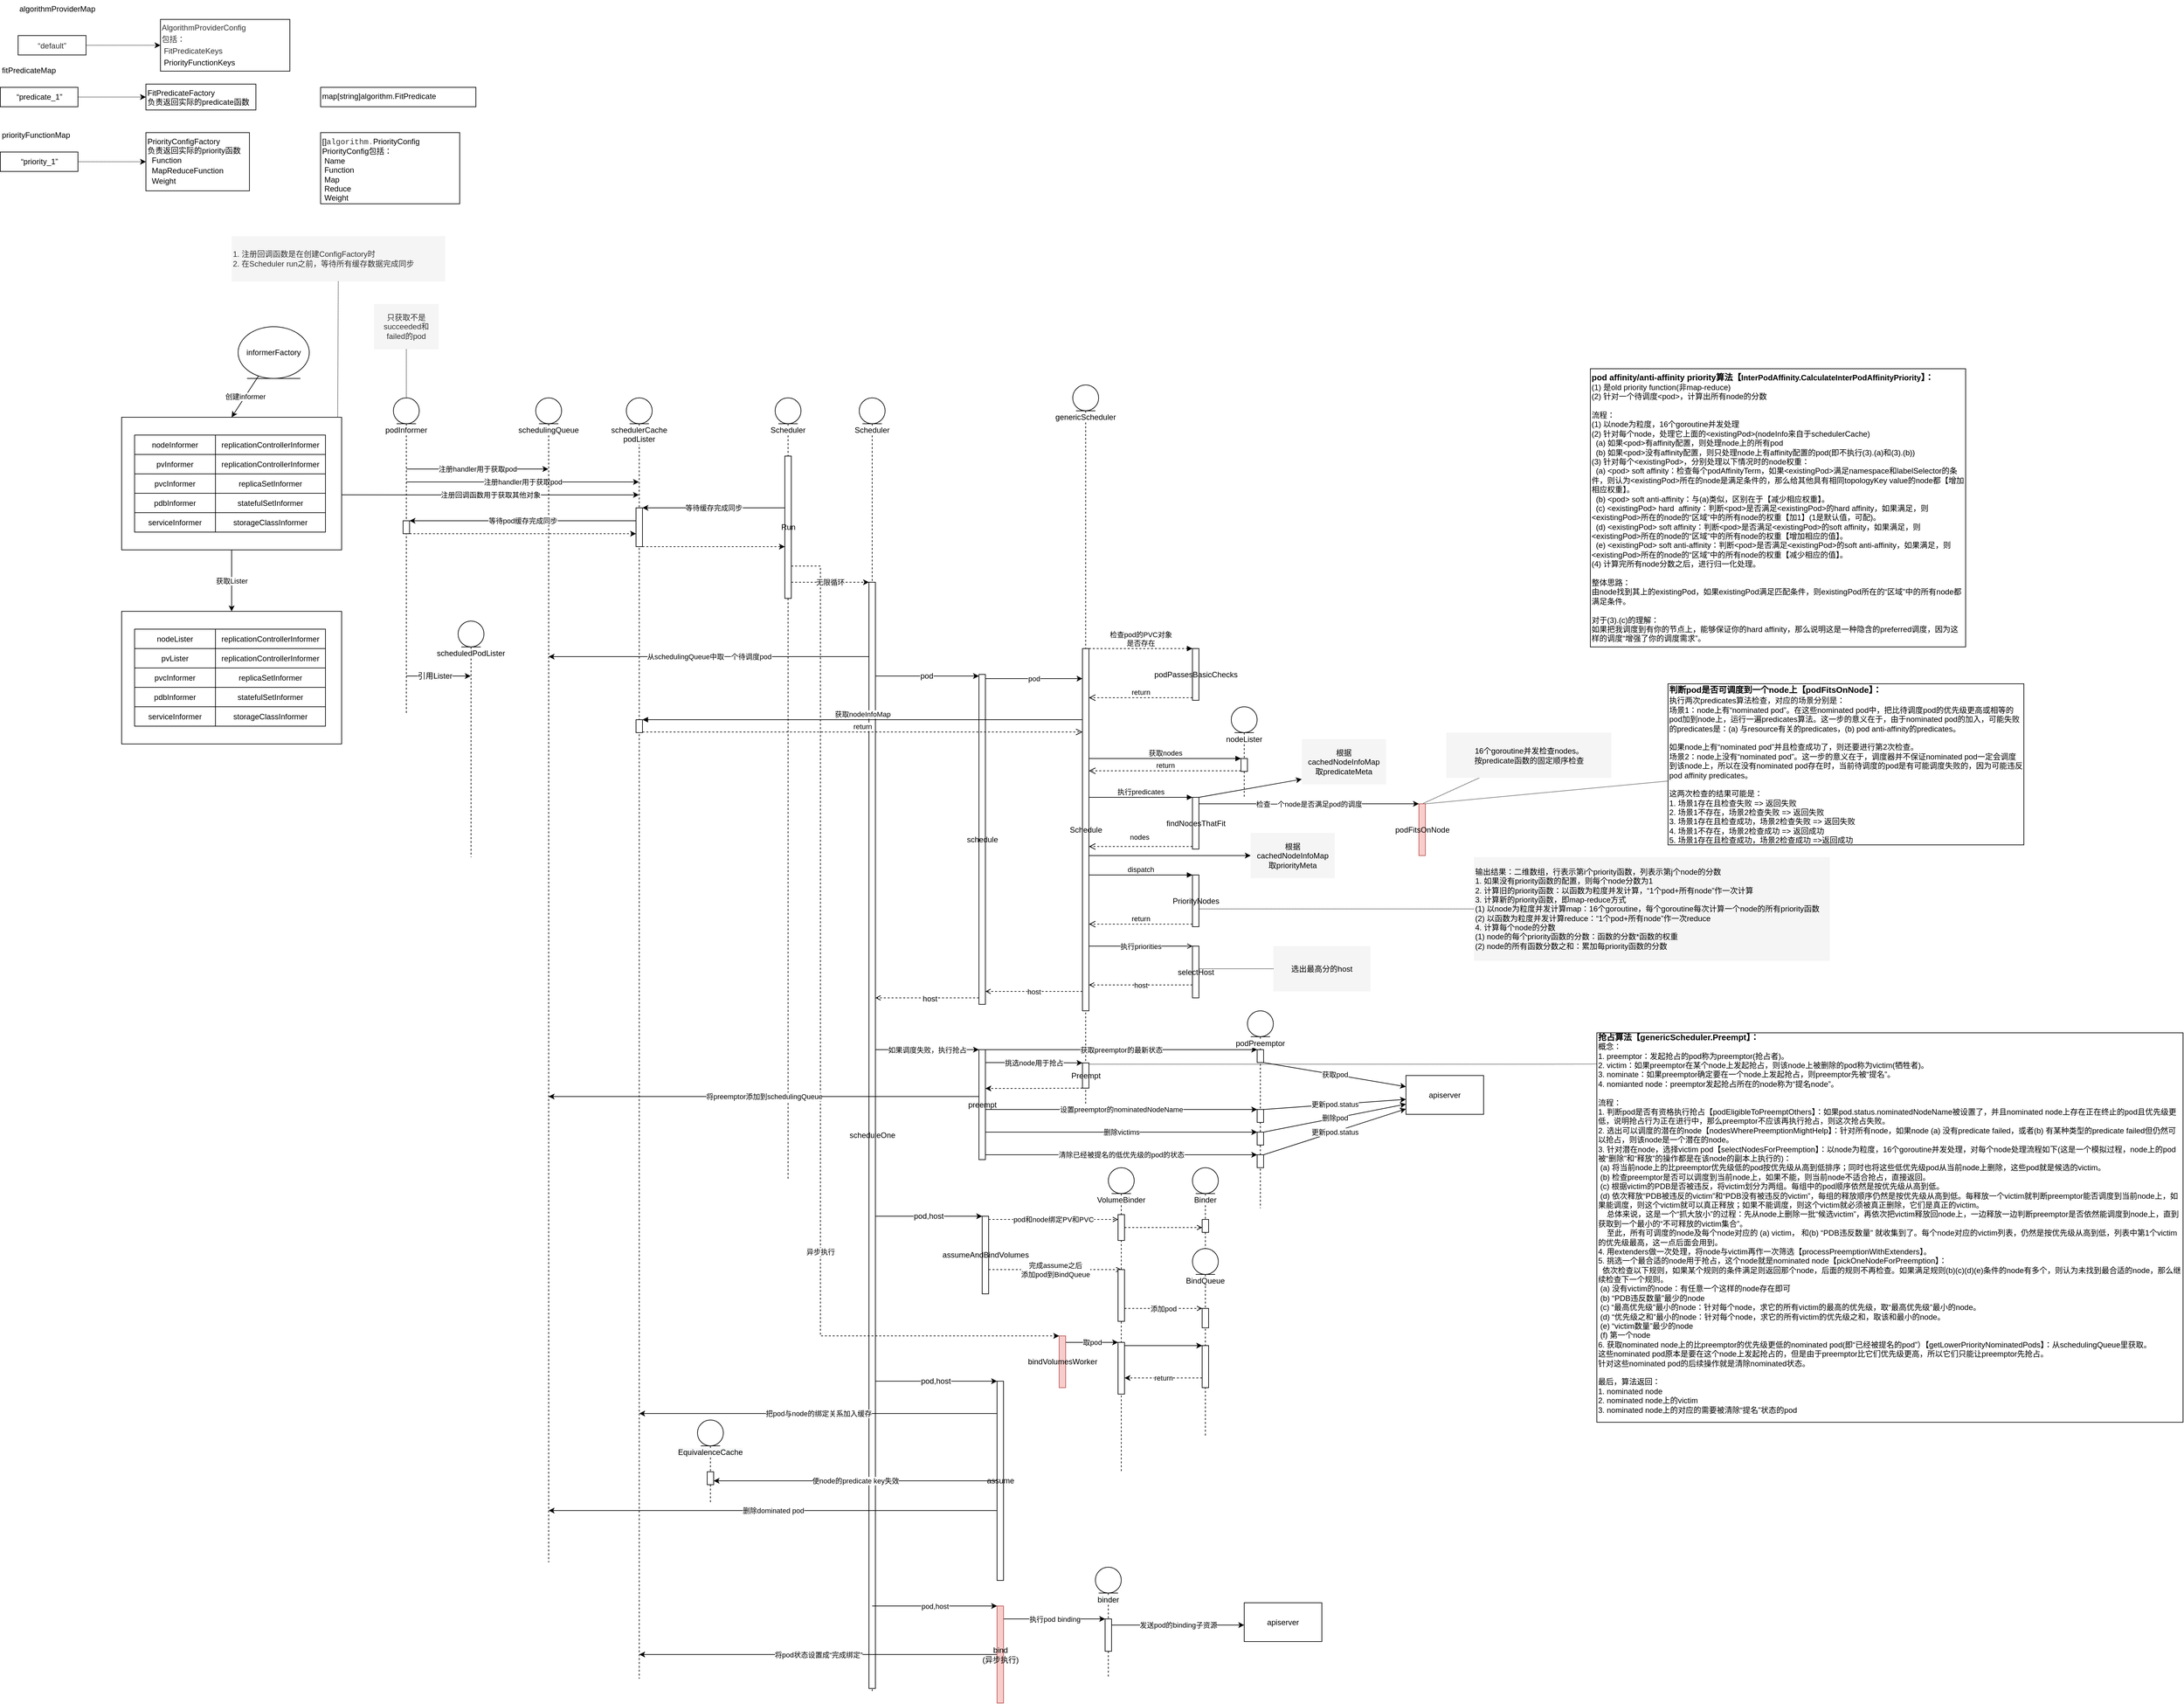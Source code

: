 <mxfile version="12.1.0" type="device" pages="1"><diagram id="QPjbx53poT85U-wyTvSg" name="第 1 页"><mxGraphModel dx="2152" dy="2044" grid="1" gridSize="10" guides="1" tooltips="1" connect="1" arrows="1" fold="1" page="1" pageScale="1" pageWidth="827" pageHeight="1169" math="0" shadow="0"><root><mxCell id="0"/><mxCell id="1" parent="0"/><mxCell id="ehPU6sAt0963uC6czqVp-108" value="genericScheduler" style="shape=umlLifeline;participant=umlEntity;perimeter=lifelinePerimeter;whiteSpace=wrap;html=1;container=1;collapsible=0;recursiveResize=0;verticalAlign=top;spacingTop=36;labelBackgroundColor=#ffffff;outlineConnect=0;" parent="1" vertex="1"><mxGeometry x="1300" y="250" width="40" height="1120" as="geometry"/></mxCell><mxCell id="ehPU6sAt0963uC6czqVp-109" value="Schedule" style="html=1;points=[];perimeter=orthogonalPerimeter;" parent="ehPU6sAt0963uC6czqVp-108" vertex="1"><mxGeometry x="15" y="407.5" width="10" height="560" as="geometry"/></mxCell><mxCell id="GJ5WHO5b3F1G8rgC4QL8-1" value="Preempt" style="html=1;points=[];perimeter=orthogonalPerimeter;" vertex="1" parent="ehPU6sAt0963uC6czqVp-108"><mxGeometry x="15" y="1048" width="10" height="39" as="geometry"/></mxCell><mxCell id="ehPU6sAt0963uC6czqVp-31" value="注册handler用于获取pod" style="edgeStyle=none;rounded=0;orthogonalLoop=1;jettySize=auto;html=1;" parent="1" source="ehPU6sAt0963uC6czqVp-28" target="ehPU6sAt0963uC6czqVp-30" edge="1"><mxGeometry relative="1" as="geometry"><Array as="points"><mxPoint x="430" y="380"/></Array></mxGeometry></mxCell><mxCell id="ehPU6sAt0963uC6czqVp-32" value="注册handler用于获取pod" style="edgeStyle=none;rounded=0;orthogonalLoop=1;jettySize=auto;html=1;" parent="1" source="ehPU6sAt0963uC6czqVp-28" target="ehPU6sAt0963uC6czqVp-29" edge="1"><mxGeometry relative="1" as="geometry"><mxPoint x="610" y="410" as="targetPoint"/><Array as="points"><mxPoint x="570" y="400"/></Array></mxGeometry></mxCell><mxCell id="ehPU6sAt0963uC6czqVp-34" style="edgeStyle=none;rounded=0;orthogonalLoop=1;jettySize=auto;html=1;" parent="1" source="ehPU6sAt0963uC6czqVp-28" target="ehPU6sAt0963uC6czqVp-33" edge="1"><mxGeometry relative="1" as="geometry"><Array as="points"><mxPoint x="320" y="700"/></Array></mxGeometry></mxCell><mxCell id="ehPU6sAt0963uC6czqVp-35" value="引用Lister" style="text;html=1;align=center;verticalAlign=middle;resizable=0;points=[];;labelBackgroundColor=#ffffff;" parent="ehPU6sAt0963uC6czqVp-34" vertex="1" connectable="0"><mxGeometry x="0.464" y="-30" relative="1" as="geometry"><mxPoint x="-29" y="-30" as="offset"/></mxGeometry></mxCell><mxCell id="ehPU6sAt0963uC6czqVp-28" value="podInformer" style="shape=umlLifeline;participant=umlEntity;perimeter=lifelinePerimeter;whiteSpace=wrap;html=1;container=1;collapsible=0;recursiveResize=0;verticalAlign=top;spacingTop=36;labelBackgroundColor=#ffffff;outlineConnect=0;" parent="1" vertex="1"><mxGeometry x="250" y="270" width="40" height="490" as="geometry"/></mxCell><mxCell id="ehPU6sAt0963uC6czqVp-186" value="" style="html=1;points=[];perimeter=orthogonalPerimeter;" parent="ehPU6sAt0963uC6czqVp-28" vertex="1"><mxGeometry x="15" y="190" width="10" height="20" as="geometry"/></mxCell><mxCell id="ehPU6sAt0963uC6czqVp-29" value="schedulerCache&lt;br&gt;podLister" style="shape=umlLifeline;participant=umlEntity;perimeter=lifelinePerimeter;whiteSpace=wrap;html=1;container=1;collapsible=0;recursiveResize=0;verticalAlign=top;spacingTop=36;labelBackgroundColor=#ffffff;outlineConnect=0;" parent="1" vertex="1"><mxGeometry x="610" y="270" width="40" height="1980" as="geometry"/></mxCell><mxCell id="ehPU6sAt0963uC6czqVp-113" value="" style="html=1;points=[];perimeter=orthogonalPerimeter;" parent="ehPU6sAt0963uC6czqVp-29" vertex="1"><mxGeometry x="15" y="497.5" width="10" height="20" as="geometry"/></mxCell><mxCell id="ehPU6sAt0963uC6czqVp-182" value="" style="html=1;points=[];perimeter=orthogonalPerimeter;" parent="ehPU6sAt0963uC6czqVp-29" vertex="1"><mxGeometry x="15" y="170" width="10" height="60" as="geometry"/></mxCell><mxCell id="ehPU6sAt0963uC6czqVp-74" value="从schedulingQueue中取一个待调度pod" style="edgeStyle=none;rounded=0;orthogonalLoop=1;jettySize=auto;html=1;endArrow=none;endFill=0;startArrow=classic;startFill=1;" parent="1" source="ehPU6sAt0963uC6czqVp-30" target="ehPU6sAt0963uC6czqVp-81" edge="1"><mxGeometry relative="1" as="geometry"><Array as="points"><mxPoint x="740" y="670"/></Array></mxGeometry></mxCell><mxCell id="ehPU6sAt0963uC6czqVp-30" value="schedulingQueue" style="shape=umlLifeline;participant=umlEntity;perimeter=lifelinePerimeter;whiteSpace=wrap;html=1;container=1;collapsible=0;recursiveResize=0;verticalAlign=top;spacingTop=36;labelBackgroundColor=#ffffff;outlineConnect=0;" parent="1" vertex="1"><mxGeometry x="470" y="270" width="40" height="1800" as="geometry"/></mxCell><mxCell id="ehPU6sAt0963uC6czqVp-33" value="scheduledPodLister" style="shape=umlLifeline;participant=umlEntity;perimeter=lifelinePerimeter;whiteSpace=wrap;html=1;container=1;collapsible=0;recursiveResize=0;verticalAlign=top;spacingTop=36;labelBackgroundColor=#ffffff;outlineConnect=0;" parent="1" vertex="1"><mxGeometry x="350" y="615" width="40" height="365" as="geometry"/></mxCell><mxCell id="ehPU6sAt0963uC6czqVp-36" value="Scheduler" style="shape=umlLifeline;participant=umlEntity;perimeter=lifelinePerimeter;whiteSpace=wrap;html=1;container=1;collapsible=0;recursiveResize=0;verticalAlign=top;spacingTop=36;labelBackgroundColor=#ffffff;outlineConnect=0;" parent="1" vertex="1"><mxGeometry x="970" y="270" width="40" height="2000" as="geometry"/></mxCell><mxCell id="ehPU6sAt0963uC6czqVp-81" value="scheduleOne" style="html=1;points=[];perimeter=orthogonalPerimeter;" parent="ehPU6sAt0963uC6czqVp-36" vertex="1"><mxGeometry x="15" y="285" width="10" height="1710" as="geometry"/></mxCell><mxCell id="ehPU6sAt0963uC6czqVp-52" value="创建informer" style="edgeStyle=none;rounded=0;orthogonalLoop=1;jettySize=auto;html=1;entryX=0.5;entryY=0;entryDx=0;entryDy=0;" parent="1" source="ehPU6sAt0963uC6czqVp-37" target="ehPU6sAt0963uC6czqVp-38" edge="1"><mxGeometry relative="1" as="geometry"/></mxCell><mxCell id="ehPU6sAt0963uC6czqVp-37" value="informerFactory" style="ellipse;shape=umlEntity;whiteSpace=wrap;html=1;" parent="1" vertex="1"><mxGeometry x="10" y="160" width="110" height="80" as="geometry"/></mxCell><mxCell id="ehPU6sAt0963uC6czqVp-51" value="" style="group" parent="1" vertex="1" connectable="0"><mxGeometry x="-170" y="300" width="340" height="205" as="geometry"/></mxCell><mxCell id="ehPU6sAt0963uC6czqVp-38" value="" style="rounded=0;whiteSpace=wrap;html=1;" parent="ehPU6sAt0963uC6czqVp-51" vertex="1"><mxGeometry width="340" height="205" as="geometry"/></mxCell><mxCell id="ehPU6sAt0963uC6czqVp-39" value="" style="group" parent="ehPU6sAt0963uC6czqVp-51" vertex="1" connectable="0"><mxGeometry x="20" y="27.5" width="125" height="150" as="geometry"/></mxCell><mxCell id="ehPU6sAt0963uC6czqVp-40" value="&lt;span style=&quot;white-space: normal&quot;&gt;pvInformer&lt;/span&gt;" style="rounded=0;whiteSpace=wrap;html=1;" parent="ehPU6sAt0963uC6czqVp-39" vertex="1"><mxGeometry y="30" width="125" height="30" as="geometry"/></mxCell><mxCell id="ehPU6sAt0963uC6czqVp-41" value="&lt;span style=&quot;white-space: normal&quot;&gt;pvcInformer&lt;/span&gt;" style="rounded=0;whiteSpace=wrap;html=1;" parent="ehPU6sAt0963uC6czqVp-39" vertex="1"><mxGeometry y="60" width="125" height="30" as="geometry"/></mxCell><mxCell id="ehPU6sAt0963uC6czqVp-42" value="&lt;span style=&quot;white-space: normal&quot;&gt;pdbInformer&lt;/span&gt;" style="rounded=0;whiteSpace=wrap;html=1;" parent="ehPU6sAt0963uC6czqVp-39" vertex="1"><mxGeometry y="90" width="125" height="30" as="geometry"/></mxCell><mxCell id="ehPU6sAt0963uC6czqVp-43" value="&lt;span style=&quot;white-space: normal&quot;&gt;nodeInformer&lt;/span&gt;" style="rounded=0;whiteSpace=wrap;html=1;" parent="ehPU6sAt0963uC6czqVp-39" vertex="1"><mxGeometry width="125" height="30" as="geometry"/></mxCell><mxCell id="ehPU6sAt0963uC6czqVp-44" value="&lt;span style=&quot;white-space: normal&quot;&gt;serviceInformer&lt;/span&gt;" style="rounded=0;whiteSpace=wrap;html=1;" parent="ehPU6sAt0963uC6czqVp-39" vertex="1"><mxGeometry y="120" width="125" height="30" as="geometry"/></mxCell><mxCell id="ehPU6sAt0963uC6czqVp-45" value="" style="group" parent="ehPU6sAt0963uC6czqVp-51" vertex="1" connectable="0"><mxGeometry x="145" y="27.5" width="170" height="150" as="geometry"/></mxCell><mxCell id="ehPU6sAt0963uC6czqVp-46" value="replicationControllerInformer" style="rounded=0;whiteSpace=wrap;html=1;" parent="ehPU6sAt0963uC6czqVp-45" vertex="1"><mxGeometry width="170" height="30" as="geometry"/></mxCell><mxCell id="ehPU6sAt0963uC6czqVp-47" value="replicationControllerInformer" style="rounded=0;whiteSpace=wrap;html=1;" parent="ehPU6sAt0963uC6czqVp-45" vertex="1"><mxGeometry y="30" width="170" height="30" as="geometry"/></mxCell><mxCell id="ehPU6sAt0963uC6czqVp-48" value="replicaSetInformer" style="rounded=0;whiteSpace=wrap;html=1;" parent="ehPU6sAt0963uC6czqVp-45" vertex="1"><mxGeometry y="60" width="170" height="30" as="geometry"/></mxCell><mxCell id="ehPU6sAt0963uC6czqVp-49" value="statefulSetInformer" style="rounded=0;whiteSpace=wrap;html=1;" parent="ehPU6sAt0963uC6czqVp-45" vertex="1"><mxGeometry y="90" width="170" height="30" as="geometry"/></mxCell><mxCell id="ehPU6sAt0963uC6czqVp-50" value="storageClassInformer" style="rounded=0;whiteSpace=wrap;html=1;" parent="ehPU6sAt0963uC6czqVp-45" vertex="1"><mxGeometry y="120" width="170" height="30" as="geometry"/></mxCell><mxCell id="ehPU6sAt0963uC6czqVp-53" value="" style="group" parent="1" vertex="1" connectable="0"><mxGeometry x="-170" y="600" width="340" height="205" as="geometry"/></mxCell><mxCell id="ehPU6sAt0963uC6czqVp-54" value="" style="rounded=0;whiteSpace=wrap;html=1;" parent="ehPU6sAt0963uC6czqVp-53" vertex="1"><mxGeometry width="340" height="205" as="geometry"/></mxCell><mxCell id="ehPU6sAt0963uC6czqVp-55" value="" style="group" parent="ehPU6sAt0963uC6czqVp-53" vertex="1" connectable="0"><mxGeometry x="20" y="27.5" width="125" height="150" as="geometry"/></mxCell><mxCell id="ehPU6sAt0963uC6czqVp-56" value="&lt;span style=&quot;white-space: normal&quot;&gt;pvLister&lt;/span&gt;" style="rounded=0;whiteSpace=wrap;html=1;" parent="ehPU6sAt0963uC6czqVp-55" vertex="1"><mxGeometry y="30" width="125" height="30" as="geometry"/></mxCell><mxCell id="ehPU6sAt0963uC6czqVp-57" value="&lt;span style=&quot;white-space: normal&quot;&gt;pvcInformer&lt;/span&gt;" style="rounded=0;whiteSpace=wrap;html=1;" parent="ehPU6sAt0963uC6czqVp-55" vertex="1"><mxGeometry y="60" width="125" height="30" as="geometry"/></mxCell><mxCell id="ehPU6sAt0963uC6czqVp-58" value="&lt;span style=&quot;white-space: normal&quot;&gt;pdbInformer&lt;/span&gt;" style="rounded=0;whiteSpace=wrap;html=1;" parent="ehPU6sAt0963uC6czqVp-55" vertex="1"><mxGeometry y="90" width="125" height="30" as="geometry"/></mxCell><mxCell id="ehPU6sAt0963uC6czqVp-59" value="&lt;span style=&quot;white-space: normal&quot;&gt;nodeLister&lt;/span&gt;" style="rounded=0;whiteSpace=wrap;html=1;" parent="ehPU6sAt0963uC6czqVp-55" vertex="1"><mxGeometry width="125" height="30" as="geometry"/></mxCell><mxCell id="ehPU6sAt0963uC6czqVp-60" value="&lt;span style=&quot;white-space: normal&quot;&gt;serviceInformer&lt;/span&gt;" style="rounded=0;whiteSpace=wrap;html=1;" parent="ehPU6sAt0963uC6czqVp-55" vertex="1"><mxGeometry y="120" width="125" height="30" as="geometry"/></mxCell><mxCell id="ehPU6sAt0963uC6czqVp-61" value="" style="group" parent="ehPU6sAt0963uC6czqVp-53" vertex="1" connectable="0"><mxGeometry x="145" y="27.5" width="170" height="150" as="geometry"/></mxCell><mxCell id="ehPU6sAt0963uC6czqVp-62" value="replicationControllerInformer" style="rounded=0;whiteSpace=wrap;html=1;" parent="ehPU6sAt0963uC6czqVp-61" vertex="1"><mxGeometry width="170" height="30" as="geometry"/></mxCell><mxCell id="ehPU6sAt0963uC6czqVp-63" value="replicationControllerInformer" style="rounded=0;whiteSpace=wrap;html=1;" parent="ehPU6sAt0963uC6czqVp-61" vertex="1"><mxGeometry y="30" width="170" height="30" as="geometry"/></mxCell><mxCell id="ehPU6sAt0963uC6czqVp-64" value="replicaSetInformer" style="rounded=0;whiteSpace=wrap;html=1;" parent="ehPU6sAt0963uC6czqVp-61" vertex="1"><mxGeometry y="60" width="170" height="30" as="geometry"/></mxCell><mxCell id="ehPU6sAt0963uC6czqVp-65" value="statefulSetInformer" style="rounded=0;whiteSpace=wrap;html=1;" parent="ehPU6sAt0963uC6czqVp-61" vertex="1"><mxGeometry y="90" width="170" height="30" as="geometry"/></mxCell><mxCell id="ehPU6sAt0963uC6czqVp-66" value="storageClassInformer" style="rounded=0;whiteSpace=wrap;html=1;" parent="ehPU6sAt0963uC6czqVp-61" vertex="1"><mxGeometry y="120" width="170" height="30" as="geometry"/></mxCell><mxCell id="ehPU6sAt0963uC6czqVp-68" value="获取Lister" style="edgeStyle=none;rounded=0;orthogonalLoop=1;jettySize=auto;html=1;entryX=0.5;entryY=0;entryDx=0;entryDy=0;" parent="1" source="ehPU6sAt0963uC6czqVp-38" target="ehPU6sAt0963uC6czqVp-54" edge="1"><mxGeometry relative="1" as="geometry"/></mxCell><mxCell id="ehPU6sAt0963uC6czqVp-69" value="nodeLister" style="shape=umlLifeline;participant=umlEntity;perimeter=lifelinePerimeter;whiteSpace=wrap;html=1;container=1;collapsible=0;recursiveResize=0;verticalAlign=top;spacingTop=36;labelBackgroundColor=#ffffff;outlineConnect=0;" parent="1" vertex="1"><mxGeometry x="1545" y="747.5" width="40" height="140" as="geometry"/></mxCell><mxCell id="ehPU6sAt0963uC6czqVp-116" value="" style="html=1;points=[];perimeter=orthogonalPerimeter;" parent="ehPU6sAt0963uC6czqVp-69" vertex="1"><mxGeometry x="15" y="80" width="10" height="20" as="geometry"/></mxCell><mxCell id="ehPU6sAt0963uC6czqVp-70" value="注册回调函数用于获取其他对象" style="edgeStyle=none;rounded=0;orthogonalLoop=1;jettySize=auto;html=1;exitX=1;exitY=0.585;exitDx=0;exitDy=0;exitPerimeter=0;" parent="1" source="ehPU6sAt0963uC6czqVp-38" target="ehPU6sAt0963uC6czqVp-29" edge="1"><mxGeometry relative="1" as="geometry"><Array as="points"><mxPoint x="420" y="420"/></Array></mxGeometry></mxCell><mxCell id="ehPU6sAt0963uC6czqVp-80" style="rounded=0;orthogonalLoop=1;jettySize=auto;html=1;dashed=1;dashPattern=1 1;endArrow=none;endFill=0;" parent="1" source="ehPU6sAt0963uC6czqVp-76" edge="1"><mxGeometry relative="1" as="geometry"><mxPoint x="270" y="270" as="targetPoint"/></mxGeometry></mxCell><mxCell id="ehPU6sAt0963uC6czqVp-76" value="只获取不是succeeded和failed的pod" style="text;html=1;strokeColor=none;fillColor=#f5f5f5;align=center;verticalAlign=middle;whiteSpace=wrap;rounded=0;fontColor=#333333;" parent="1" vertex="1"><mxGeometry x="220" y="125" width="100" height="70" as="geometry"/></mxCell><mxCell id="ehPU6sAt0963uC6czqVp-87" style="edgeStyle=none;rounded=0;orthogonalLoop=1;jettySize=auto;html=1;dashed=1;endArrow=open;endFill=0;" parent="1" source="ehPU6sAt0963uC6czqVp-85" target="ehPU6sAt0963uC6czqVp-81" edge="1"><mxGeometry relative="1" as="geometry"><Array as="points"><mxPoint x="1085" y="1197.5"/></Array><mxPoint x="990" y="1197.5" as="targetPoint"/></mxGeometry></mxCell><mxCell id="ehPU6sAt0963uC6czqVp-89" value="host" style="text;html=1;align=center;verticalAlign=middle;resizable=0;points=[];;labelBackgroundColor=#ffffff;" parent="ehPU6sAt0963uC6czqVp-87" vertex="1" connectable="0"><mxGeometry x="-0.048" y="1" relative="1" as="geometry"><mxPoint as="offset"/></mxGeometry></mxCell><mxCell id="ehPU6sAt0963uC6czqVp-110" value="pod" style="edgeStyle=none;rounded=0;orthogonalLoop=1;jettySize=auto;html=1;entryX=0;entryY=0.083;entryDx=0;entryDy=0;entryPerimeter=0;" parent="1" source="ehPU6sAt0963uC6czqVp-85" target="ehPU6sAt0963uC6czqVp-109" edge="1"><mxGeometry relative="1" as="geometry"/></mxCell><mxCell id="ehPU6sAt0963uC6czqVp-85" value="schedule" style="html=1;points=[];perimeter=orthogonalPerimeter;" parent="1" vertex="1"><mxGeometry x="1155" y="697.5" width="10" height="510" as="geometry"/></mxCell><mxCell id="ehPU6sAt0963uC6czqVp-86" style="edgeStyle=none;rounded=0;orthogonalLoop=1;jettySize=auto;html=1;" parent="1" source="ehPU6sAt0963uC6czqVp-81" target="ehPU6sAt0963uC6czqVp-85" edge="1"><mxGeometry relative="1" as="geometry"><mxPoint x="990" y="704.13" as="sourcePoint"/><Array as="points"><mxPoint x="1080" y="700"/></Array></mxGeometry></mxCell><mxCell id="ehPU6sAt0963uC6czqVp-88" value="pod" style="text;html=1;align=center;verticalAlign=middle;resizable=0;points=[];;labelBackgroundColor=#ffffff;" parent="ehPU6sAt0963uC6czqVp-86" vertex="1" connectable="0"><mxGeometry x="-0.012" relative="1" as="geometry"><mxPoint as="offset"/></mxGeometry></mxCell><mxCell id="ehPU6sAt0963uC6czqVp-145" value="pod和node绑定PV和PVC" style="edgeStyle=none;rounded=0;orthogonalLoop=1;jettySize=auto;html=1;dashed=1;endArrow=open;endFill=0;" parent="1" source="ehPU6sAt0963uC6czqVp-93" target="ehPU6sAt0963uC6czqVp-140" edge="1"><mxGeometry relative="1" as="geometry"><Array as="points"><mxPoint x="1295" y="1540"/></Array></mxGeometry></mxCell><mxCell id="ehPU6sAt0963uC6czqVp-146" value="完成assume之后&lt;br&gt;添加pod到BindQueue" style="edgeStyle=none;rounded=0;orthogonalLoop=1;jettySize=auto;html=1;entryX=0.5;entryY=0;entryDx=0;entryDy=0;entryPerimeter=0;dashed=1;endArrow=open;endFill=0;" parent="1" source="ehPU6sAt0963uC6czqVp-93" target="ehPU6sAt0963uC6czqVp-148" edge="1"><mxGeometry relative="1" as="geometry"/></mxCell><mxCell id="ehPU6sAt0963uC6czqVp-93" value="assumeAndBindVolumes" style="html=1;points=[];perimeter=orthogonalPerimeter;" parent="1" vertex="1"><mxGeometry x="1160" y="1535" width="10" height="120" as="geometry"/></mxCell><mxCell id="ehPU6sAt0963uC6czqVp-94" style="edgeStyle=none;rounded=0;orthogonalLoop=1;jettySize=auto;html=1;" parent="1" source="ehPU6sAt0963uC6czqVp-81" target="ehPU6sAt0963uC6czqVp-93" edge="1"><mxGeometry relative="1" as="geometry"><mxPoint x="990" y="1517.5" as="sourcePoint"/><Array as="points"><mxPoint x="1085" y="1535"/></Array></mxGeometry></mxCell><mxCell id="ehPU6sAt0963uC6czqVp-95" value="pod,host" style="text;html=1;align=center;verticalAlign=middle;resizable=0;points=[];;labelBackgroundColor=#ffffff;" parent="ehPU6sAt0963uC6czqVp-94" vertex="1" connectable="0"><mxGeometry x="-0.012" relative="1" as="geometry"><mxPoint as="offset"/></mxGeometry></mxCell><mxCell id="ehPU6sAt0963uC6czqVp-170" value="把pod与node的绑定关系加入缓存" style="edgeStyle=none;rounded=0;orthogonalLoop=1;jettySize=auto;html=1;endArrow=classic;endFill=1;" parent="1" source="ehPU6sAt0963uC6czqVp-98" target="ehPU6sAt0963uC6czqVp-29" edge="1"><mxGeometry relative="1" as="geometry"><Array as="points"><mxPoint x="910" y="1840"/></Array></mxGeometry></mxCell><mxCell id="ehPU6sAt0963uC6czqVp-171" value="删除dominated pod" style="edgeStyle=none;rounded=0;orthogonalLoop=1;jettySize=auto;html=1;endArrow=classic;endFill=1;" parent="1" source="ehPU6sAt0963uC6czqVp-98" target="ehPU6sAt0963uC6czqVp-30" edge="1"><mxGeometry relative="1" as="geometry"><Array as="points"><mxPoint x="840" y="1990"/></Array></mxGeometry></mxCell><mxCell id="ehPU6sAt0963uC6czqVp-174" value="使node的predicate key失效" style="edgeStyle=none;rounded=0;orthogonalLoop=1;jettySize=auto;html=1;endArrow=classic;endFill=1;" parent="1" source="ehPU6sAt0963uC6czqVp-98" target="ehPU6sAt0963uC6czqVp-173" edge="1"><mxGeometry relative="1" as="geometry"/></mxCell><mxCell id="ehPU6sAt0963uC6czqVp-98" value="assume" style="html=1;points=[];perimeter=orthogonalPerimeter;" parent="1" vertex="1"><mxGeometry x="1183" y="1790" width="10" height="308" as="geometry"/></mxCell><mxCell id="ehPU6sAt0963uC6czqVp-99" style="edgeStyle=none;rounded=0;orthogonalLoop=1;jettySize=auto;html=1;" parent="1" source="ehPU6sAt0963uC6czqVp-81" target="ehPU6sAt0963uC6czqVp-98" edge="1"><mxGeometry relative="1" as="geometry"><mxPoint x="990" y="1877.5" as="sourcePoint"/></mxGeometry></mxCell><mxCell id="ehPU6sAt0963uC6czqVp-100" value="pod,host" style="text;html=1;align=center;verticalAlign=middle;resizable=0;points=[];;labelBackgroundColor=#ffffff;" parent="ehPU6sAt0963uC6czqVp-99" vertex="1" connectable="0"><mxGeometry x="-0.012" relative="1" as="geometry"><mxPoint as="offset"/></mxGeometry></mxCell><mxCell id="ehPU6sAt0963uC6czqVp-177" value="执行pod binding" style="edgeStyle=none;rounded=0;orthogonalLoop=1;jettySize=auto;html=1;endArrow=classic;endFill=1;" parent="1" source="ehPU6sAt0963uC6czqVp-103" target="ehPU6sAt0963uC6czqVp-176" edge="1"><mxGeometry relative="1" as="geometry"><Array as="points"><mxPoint x="1285" y="2157.5"/></Array></mxGeometry></mxCell><mxCell id="ehPU6sAt0963uC6czqVp-180" value="将pod状态设置成“完成绑定”" style="edgeStyle=none;rounded=0;orthogonalLoop=1;jettySize=auto;html=1;endArrow=classic;endFill=1;" parent="1" source="ehPU6sAt0963uC6czqVp-103" target="ehPU6sAt0963uC6czqVp-29" edge="1"><mxGeometry relative="1" as="geometry"/></mxCell><mxCell id="ehPU6sAt0963uC6czqVp-103" value="bind&lt;br&gt;(异步执行)" style="html=1;points=[];perimeter=orthogonalPerimeter;fillColor=#f8cecc;strokeColor=#b85450;" parent="1" vertex="1"><mxGeometry x="1183" y="2137.5" width="10" height="150" as="geometry"/></mxCell><mxCell id="ehPU6sAt0963uC6czqVp-104" value="pod,host" style="edgeStyle=none;rounded=0;orthogonalLoop=1;jettySize=auto;html=1;" parent="1" target="ehPU6sAt0963uC6czqVp-103" edge="1"><mxGeometry relative="1" as="geometry"><mxPoint x="990" y="2137.5" as="sourcePoint"/></mxGeometry></mxCell><mxCell id="ehPU6sAt0963uC6czqVp-114" value="获取nodeInfoMap" style="html=1;verticalAlign=bottom;endArrow=block;entryX=1;entryY=0;" parent="1" source="ehPU6sAt0963uC6czqVp-109" target="ehPU6sAt0963uC6czqVp-113" edge="1"><mxGeometry relative="1" as="geometry"><mxPoint x="695" y="690" as="sourcePoint"/></mxGeometry></mxCell><mxCell id="ehPU6sAt0963uC6czqVp-115" value="return" style="html=1;verticalAlign=bottom;endArrow=open;dashed=1;endSize=8;exitX=1;exitY=0.95;" parent="1" source="ehPU6sAt0963uC6czqVp-113" target="ehPU6sAt0963uC6czqVp-109" edge="1"><mxGeometry relative="1" as="geometry"><mxPoint x="1303" y="709" as="targetPoint"/></mxGeometry></mxCell><mxCell id="ehPU6sAt0963uC6czqVp-118" value="return" style="html=1;verticalAlign=bottom;endArrow=open;dashed=1;endSize=8;exitX=0;exitY=0.95;endFill=0;" parent="1" source="ehPU6sAt0963uC6czqVp-116" target="ehPU6sAt0963uC6czqVp-109" edge="1"><mxGeometry relative="1" as="geometry"><mxPoint x="1420" y="823.5" as="targetPoint"/></mxGeometry></mxCell><mxCell id="ehPU6sAt0963uC6czqVp-117" value="获取nodes" style="html=1;verticalAlign=bottom;endArrow=block;entryX=0;entryY=0;" parent="1" source="ehPU6sAt0963uC6czqVp-109" target="ehPU6sAt0963uC6czqVp-116" edge="1"><mxGeometry relative="1" as="geometry"><mxPoint x="1315" y="747.5" as="sourcePoint"/></mxGeometry></mxCell><mxCell id="ehPU6sAt0963uC6czqVp-193" value="检查一个node是否满足pod的调度" style="edgeStyle=none;rounded=0;orthogonalLoop=1;jettySize=auto;html=1;endArrow=classic;endFill=1;" parent="1" source="ehPU6sAt0963uC6czqVp-119" target="ehPU6sAt0963uC6czqVp-192" edge="1"><mxGeometry relative="1" as="geometry"><Array as="points"><mxPoint x="1665" y="897.5"/></Array></mxGeometry></mxCell><mxCell id="DIZ0qUcnal2CT2u28Lno-5" style="rounded=0;orthogonalLoop=1;jettySize=auto;html=1;" parent="1" source="ehPU6sAt0963uC6czqVp-119" target="DIZ0qUcnal2CT2u28Lno-4" edge="1"><mxGeometry relative="1" as="geometry"/></mxCell><mxCell id="ehPU6sAt0963uC6czqVp-119" value="findNodesThatFit" style="html=1;points=[];perimeter=orthogonalPerimeter;" parent="1" vertex="1"><mxGeometry x="1485" y="887.5" width="10" height="80" as="geometry"/></mxCell><mxCell id="ehPU6sAt0963uC6czqVp-120" value="执行predicates" style="html=1;verticalAlign=bottom;endArrow=block;entryX=0;entryY=0;" parent="1" source="ehPU6sAt0963uC6czqVp-109" target="ehPU6sAt0963uC6czqVp-119" edge="1"><mxGeometry relative="1" as="geometry"><mxPoint x="1415" y="857.5" as="sourcePoint"/></mxGeometry></mxCell><mxCell id="ehPU6sAt0963uC6czqVp-121" value="nodes" style="html=1;verticalAlign=bottom;endArrow=open;dashed=1;endSize=8;exitX=0;exitY=0.95;" parent="1" source="ehPU6sAt0963uC6czqVp-119" target="ehPU6sAt0963uC6czqVp-109" edge="1"><mxGeometry x="0.034" y="-6" relative="1" as="geometry"><mxPoint x="1415" y="933.5" as="targetPoint"/><mxPoint as="offset"/></mxGeometry></mxCell><mxCell id="ehPU6sAt0963uC6czqVp-122" value="PriorityNodes" style="html=1;points=[];perimeter=orthogonalPerimeter;" parent="1" vertex="1"><mxGeometry x="1485" y="1007.5" width="10" height="80" as="geometry"/></mxCell><mxCell id="ehPU6sAt0963uC6czqVp-123" value="dispatch" style="html=1;verticalAlign=bottom;endArrow=block;entryX=0;entryY=0;" parent="1" source="ehPU6sAt0963uC6czqVp-109" target="ehPU6sAt0963uC6czqVp-122" edge="1"><mxGeometry relative="1" as="geometry"><mxPoint x="1415" y="977.5" as="sourcePoint"/></mxGeometry></mxCell><mxCell id="ehPU6sAt0963uC6czqVp-124" value="return" style="html=1;verticalAlign=bottom;endArrow=open;dashed=1;endSize=8;exitX=0;exitY=0.95;" parent="1" source="ehPU6sAt0963uC6czqVp-122" target="ehPU6sAt0963uC6czqVp-109" edge="1"><mxGeometry relative="1" as="geometry"><mxPoint x="1415" y="1053.5" as="targetPoint"/></mxGeometry></mxCell><mxCell id="ehPU6sAt0963uC6czqVp-129" value="host" style="edgeStyle=none;rounded=0;orthogonalLoop=1;jettySize=auto;html=1;endArrow=open;endFill=0;dashed=1;" parent="1" source="ehPU6sAt0963uC6czqVp-127" target="ehPU6sAt0963uC6czqVp-109" edge="1"><mxGeometry relative="1" as="geometry"><Array as="points"><mxPoint x="1405" y="1177.5"/></Array></mxGeometry></mxCell><mxCell id="ehPU6sAt0963uC6czqVp-127" value="selectHost" style="html=1;points=[];perimeter=orthogonalPerimeter;" parent="1" vertex="1"><mxGeometry x="1485" y="1117.5" width="10" height="80" as="geometry"/></mxCell><mxCell id="ehPU6sAt0963uC6czqVp-128" value="执行priorities" style="edgeStyle=none;rounded=0;orthogonalLoop=1;jettySize=auto;html=1;entryX=0;entryY=0;entryDx=0;entryDy=0;entryPerimeter=0;endArrow=open;endFill=0;" parent="1" source="ehPU6sAt0963uC6czqVp-109" target="ehPU6sAt0963uC6czqVp-127" edge="1"><mxGeometry relative="1" as="geometry"/></mxCell><mxCell id="ehPU6sAt0963uC6czqVp-130" value="host" style="edgeStyle=none;rounded=0;orthogonalLoop=1;jettySize=auto;html=1;dashed=1;endArrow=open;endFill=0;" parent="1" source="ehPU6sAt0963uC6czqVp-109" target="ehPU6sAt0963uC6czqVp-85" edge="1"><mxGeometry relative="1" as="geometry"><Array as="points"><mxPoint x="1245" y="1187.5"/></Array></mxGeometry></mxCell><mxCell id="ehPU6sAt0963uC6czqVp-131" value="podPassesBasicChecks" style="html=1;points=[];perimeter=orthogonalPerimeter;" parent="1" vertex="1"><mxGeometry x="1485" y="657.5" width="10" height="80" as="geometry"/></mxCell><mxCell id="ehPU6sAt0963uC6czqVp-132" value="检查pod的PVC对象&lt;br&gt;是否存在" style="html=1;verticalAlign=bottom;endArrow=block;entryX=0;entryY=0;dashed=1;" parent="1" source="ehPU6sAt0963uC6czqVp-109" target="ehPU6sAt0963uC6czqVp-131" edge="1"><mxGeometry relative="1" as="geometry"><mxPoint x="1415" y="657.5" as="sourcePoint"/></mxGeometry></mxCell><mxCell id="ehPU6sAt0963uC6czqVp-133" value="return" style="html=1;verticalAlign=bottom;endArrow=open;dashed=1;endSize=8;exitX=0;exitY=0.95;" parent="1" source="ehPU6sAt0963uC6czqVp-131" target="ehPU6sAt0963uC6czqVp-109" edge="1"><mxGeometry relative="1" as="geometry"><mxPoint x="1415" y="733.5" as="targetPoint"/></mxGeometry></mxCell><mxCell id="DIZ0qUcnal2CT2u28Lno-8" style="edgeStyle=none;rounded=0;orthogonalLoop=1;jettySize=auto;html=1;dashed=1;dashPattern=1 1;endArrow=none;endFill=0;" parent="1" source="ehPU6sAt0963uC6czqVp-135" target="ehPU6sAt0963uC6czqVp-122" edge="1"><mxGeometry relative="1" as="geometry"><mxPoint x="1715" y="1091.944" as="sourcePoint"/></mxGeometry></mxCell><mxCell id="ehPU6sAt0963uC6czqVp-135" value="&lt;span style=&quot;color: rgb(0 , 0 , 0)&quot;&gt;输出结果：二维数组，行表示第i个priority函数，列表示第j个node的分数&lt;br&gt;1. 如果没有priority函数的配置，则每个node分数为1&lt;br&gt;2. 计算旧的priority函数：以函数为粒度并发计算，&lt;/span&gt;&lt;span style=&quot;color: rgb(0 , 0 , 0)&quot;&gt;“1个pod+所有node”作一次计算&lt;/span&gt;&lt;span style=&quot;color: rgb(0 , 0 , 0)&quot;&gt;&lt;br&gt;3. 计算新的priority函数，即map-reduce方式&lt;br&gt;(1) 以node为粒度并发计算map：16个goroutine，每个goroutine每次计算一个node的所有priority函数&lt;br&gt;(2) 以函数为粒度并发计算reduce：“1个pod+所有node”作一次reduce&lt;br&gt;4. 计算每个node的分数&lt;br&gt;(1) node的每个priority函数的分数：函数的分数*函数的权重&lt;br&gt;(2) node的所有函数分数之和：累加每priority函数的分数&lt;/span&gt;" style="text;html=1;strokeColor=none;fillColor=#f5f5f5;align=left;verticalAlign=middle;whiteSpace=wrap;rounded=0;fontColor=#333333;" parent="1" vertex="1"><mxGeometry x="1920" y="980" width="550" height="160" as="geometry"/></mxCell><mxCell id="DIZ0qUcnal2CT2u28Lno-86" style="edgeStyle=none;rounded=0;orthogonalLoop=1;jettySize=auto;html=1;dashed=1;dashPattern=1 1;startArrow=none;startFill=0;endArrow=none;endFill=0;fontFamily=Helvetica;fontColor=#000000;" parent="1" source="ehPU6sAt0963uC6czqVp-136" target="ehPU6sAt0963uC6czqVp-127" edge="1"><mxGeometry relative="1" as="geometry"/></mxCell><mxCell id="ehPU6sAt0963uC6czqVp-136" value="&lt;span style=&quot;color: rgb(0 , 0 , 0)&quot;&gt;选出最高分的host&lt;/span&gt;" style="text;html=1;strokeColor=none;fillColor=#f5f5f5;align=center;verticalAlign=middle;whiteSpace=wrap;rounded=0;fontColor=#333333;" parent="1" vertex="1"><mxGeometry x="1610" y="1117.5" width="150" height="70" as="geometry"/></mxCell><mxCell id="ehPU6sAt0963uC6czqVp-139" value="VolumeBinder" style="shape=umlLifeline;participant=umlEntity;perimeter=lifelinePerimeter;whiteSpace=wrap;html=1;container=1;collapsible=0;recursiveResize=0;verticalAlign=top;spacingTop=36;labelBackgroundColor=#ffffff;outlineConnect=0;" parent="1" vertex="1"><mxGeometry x="1355" y="1460" width="40" height="470" as="geometry"/></mxCell><mxCell id="ehPU6sAt0963uC6czqVp-140" value="" style="html=1;points=[];perimeter=orthogonalPerimeter;" parent="ehPU6sAt0963uC6czqVp-139" vertex="1"><mxGeometry x="15" y="72.5" width="10" height="40" as="geometry"/></mxCell><mxCell id="ehPU6sAt0963uC6czqVp-158" value="" style="html=1;points=[];perimeter=orthogonalPerimeter;" parent="ehPU6sAt0963uC6czqVp-139" vertex="1"><mxGeometry x="15" y="270" width="10" height="80" as="geometry"/></mxCell><mxCell id="ehPU6sAt0963uC6czqVp-148" value="" style="html=1;points=[];perimeter=orthogonalPerimeter;" parent="ehPU6sAt0963uC6czqVp-139" vertex="1"><mxGeometry x="15" y="157.5" width="10" height="80" as="geometry"/></mxCell><mxCell id="ehPU6sAt0963uC6czqVp-141" value="Binder" style="shape=umlLifeline;participant=umlEntity;perimeter=lifelinePerimeter;whiteSpace=wrap;html=1;container=1;collapsible=0;recursiveResize=0;verticalAlign=top;spacingTop=36;labelBackgroundColor=#ffffff;outlineConnect=0;" parent="1" vertex="1"><mxGeometry x="1485" y="1460" width="40" height="130" as="geometry"/></mxCell><mxCell id="ehPU6sAt0963uC6czqVp-142" value="" style="html=1;points=[];perimeter=orthogonalPerimeter;" parent="ehPU6sAt0963uC6czqVp-141" vertex="1"><mxGeometry x="15" y="80" width="10" height="20" as="geometry"/></mxCell><mxCell id="ehPU6sAt0963uC6czqVp-143" value="BindQueue" style="shape=umlLifeline;participant=umlEntity;perimeter=lifelinePerimeter;whiteSpace=wrap;html=1;container=1;collapsible=0;recursiveResize=0;verticalAlign=top;spacingTop=36;labelBackgroundColor=#ffffff;outlineConnect=0;" parent="1" vertex="1"><mxGeometry x="1485" y="1585" width="40" height="290" as="geometry"/></mxCell><mxCell id="ehPU6sAt0963uC6czqVp-144" value="" style="html=1;points=[];perimeter=orthogonalPerimeter;" parent="ehPU6sAt0963uC6czqVp-143" vertex="1"><mxGeometry x="15" y="92.5" width="10" height="30" as="geometry"/></mxCell><mxCell id="ehPU6sAt0963uC6czqVp-164" value="" style="html=1;points=[];perimeter=orthogonalPerimeter;" parent="ehPU6sAt0963uC6czqVp-143" vertex="1"><mxGeometry x="15" y="150" width="10" height="65" as="geometry"/></mxCell><mxCell id="ehPU6sAt0963uC6czqVp-150" value="添加pod" style="edgeStyle=none;rounded=0;orthogonalLoop=1;jettySize=auto;html=1;dashed=1;endArrow=open;endFill=0;" parent="1" source="ehPU6sAt0963uC6czqVp-148" target="ehPU6sAt0963uC6czqVp-144" edge="1"><mxGeometry relative="1" as="geometry"/></mxCell><mxCell id="ehPU6sAt0963uC6czqVp-149" style="edgeStyle=none;rounded=0;orthogonalLoop=1;jettySize=auto;html=1;dashed=1;endArrow=open;endFill=0;" parent="1" source="ehPU6sAt0963uC6czqVp-140" target="ehPU6sAt0963uC6czqVp-142" edge="1"><mxGeometry relative="1" as="geometry"><mxPoint x="1397" y="1540" as="sourcePoint"/><Array as="points"/></mxGeometry></mxCell><mxCell id="ehPU6sAt0963uC6czqVp-160" value="取pod" style="edgeStyle=none;rounded=0;orthogonalLoop=1;jettySize=auto;html=1;endArrow=classic;endFill=1;" parent="1" source="ehPU6sAt0963uC6czqVp-152" target="ehPU6sAt0963uC6czqVp-158" edge="1"><mxGeometry relative="1" as="geometry"><Array as="points"><mxPoint x="1347" y="1730"/></Array></mxGeometry></mxCell><mxCell id="ehPU6sAt0963uC6czqVp-152" value="bindVolumesWorker" style="html=1;points=[];perimeter=orthogonalPerimeter;fillColor=#f8cecc;strokeColor=#b85450;" parent="1" vertex="1"><mxGeometry x="1279" y="1720" width="10" height="80" as="geometry"/></mxCell><mxCell id="ehPU6sAt0963uC6czqVp-153" value="异步执行" style="edgeStyle=none;rounded=0;orthogonalLoop=1;jettySize=auto;html=1;dashed=1;" parent="1" source="ehPU6sAt0963uC6czqVp-155" target="ehPU6sAt0963uC6czqVp-152" edge="1"><mxGeometry x="0.377" relative="1" as="geometry"><mxPoint x="1010" y="410" as="sourcePoint"/><Array as="points"><mxPoint x="910" y="530"/><mxPoint x="910" y="1720"/></Array><mxPoint as="offset"/></mxGeometry></mxCell><mxCell id="ehPU6sAt0963uC6czqVp-154" value="Scheduler" style="shape=umlLifeline;participant=umlEntity;perimeter=lifelinePerimeter;whiteSpace=wrap;html=1;container=1;collapsible=0;recursiveResize=0;verticalAlign=top;spacingTop=36;labelBackgroundColor=#ffffff;outlineConnect=0;" parent="1" vertex="1"><mxGeometry x="840" y="270" width="40" height="1210" as="geometry"/></mxCell><mxCell id="ehPU6sAt0963uC6czqVp-155" value="Run" style="html=1;points=[];perimeter=orthogonalPerimeter;" parent="ehPU6sAt0963uC6czqVp-154" vertex="1"><mxGeometry x="15" y="90" width="10" height="220" as="geometry"/></mxCell><mxCell id="ehPU6sAt0963uC6czqVp-156" value="无限循环" style="edgeStyle=none;rounded=0;orthogonalLoop=1;jettySize=auto;html=1;endArrow=classic;endFill=1;dashed=1;" parent="1" source="ehPU6sAt0963uC6czqVp-155" target="ehPU6sAt0963uC6czqVp-81" edge="1"><mxGeometry relative="1" as="geometry"/></mxCell><mxCell id="ehPU6sAt0963uC6czqVp-167" style="edgeStyle=none;rounded=0;orthogonalLoop=1;jettySize=auto;html=1;endArrow=classic;endFill=1;" parent="1" source="ehPU6sAt0963uC6czqVp-158" target="ehPU6sAt0963uC6czqVp-164" edge="1"><mxGeometry relative="1" as="geometry"><Array as="points"><mxPoint x="1457" y="1735"/></Array></mxGeometry></mxCell><mxCell id="ehPU6sAt0963uC6czqVp-168" value="return" style="edgeStyle=none;rounded=0;orthogonalLoop=1;jettySize=auto;html=1;endArrow=classic;endFill=1;dashed=1;" parent="1" source="ehPU6sAt0963uC6czqVp-164" target="ehPU6sAt0963uC6czqVp-158" edge="1"><mxGeometry relative="1" as="geometry"><Array as="points"><mxPoint x="1457" y="1785"/></Array></mxGeometry></mxCell><mxCell id="ehPU6sAt0963uC6czqVp-172" value="&lt;span style=&quot;background-color: rgb(248 , 249 , 250)&quot;&gt;EquivalenceCache&lt;/span&gt;" style="shape=umlLifeline;participant=umlEntity;perimeter=lifelinePerimeter;whiteSpace=wrap;html=1;container=1;collapsible=0;recursiveResize=0;verticalAlign=top;spacingTop=36;labelBackgroundColor=#ffffff;outlineConnect=0;" parent="1" vertex="1"><mxGeometry x="720" y="1850" width="40" height="130" as="geometry"/></mxCell><mxCell id="ehPU6sAt0963uC6czqVp-173" value="" style="html=1;points=[];perimeter=orthogonalPerimeter;" parent="ehPU6sAt0963uC6czqVp-172" vertex="1"><mxGeometry x="15" y="80" width="10" height="20" as="geometry"/></mxCell><mxCell id="ehPU6sAt0963uC6czqVp-175" value="&lt;span style=&quot;background-color: rgb(248 , 249 , 250)&quot;&gt;binder&lt;/span&gt;" style="shape=umlLifeline;participant=umlEntity;perimeter=lifelinePerimeter;whiteSpace=wrap;html=1;container=1;collapsible=0;recursiveResize=0;verticalAlign=top;spacingTop=36;labelBackgroundColor=#ffffff;outlineConnect=0;" parent="1" vertex="1"><mxGeometry x="1335" y="2077.5" width="40" height="170" as="geometry"/></mxCell><mxCell id="ehPU6sAt0963uC6czqVp-176" value="" style="html=1;points=[];perimeter=orthogonalPerimeter;" parent="ehPU6sAt0963uC6czqVp-175" vertex="1"><mxGeometry x="15" y="80" width="10" height="50" as="geometry"/></mxCell><mxCell id="ehPU6sAt0963uC6czqVp-178" value="apiserver" style="rounded=0;whiteSpace=wrap;html=1;" parent="1" vertex="1"><mxGeometry x="1565" y="2132.5" width="120" height="60" as="geometry"/></mxCell><mxCell id="ehPU6sAt0963uC6czqVp-179" value="发送pod的binding子资源" style="edgeStyle=none;rounded=0;orthogonalLoop=1;jettySize=auto;html=1;endArrow=classic;endFill=1;" parent="1" source="ehPU6sAt0963uC6czqVp-176" target="ehPU6sAt0963uC6czqVp-178" edge="1"><mxGeometry relative="1" as="geometry"/></mxCell><mxCell id="ehPU6sAt0963uC6czqVp-181" value="等待缓存完成同步" style="edgeStyle=none;rounded=0;orthogonalLoop=1;jettySize=auto;html=1;endArrow=classic;endFill=1;" parent="1" source="ehPU6sAt0963uC6czqVp-155" target="ehPU6sAt0963uC6czqVp-182" edge="1"><mxGeometry relative="1" as="geometry"><Array as="points"><mxPoint x="750" y="440"/></Array></mxGeometry></mxCell><mxCell id="ehPU6sAt0963uC6czqVp-185" value="等待pod缓存完成同步" style="edgeStyle=none;rounded=0;orthogonalLoop=1;jettySize=auto;html=1;endArrow=classic;endFill=1;" parent="1" source="ehPU6sAt0963uC6czqVp-182" target="ehPU6sAt0963uC6czqVp-186" edge="1"><mxGeometry relative="1" as="geometry"><Array as="points"><mxPoint x="450" y="460"/></Array></mxGeometry></mxCell><mxCell id="ehPU6sAt0963uC6czqVp-187" style="edgeStyle=none;rounded=0;orthogonalLoop=1;jettySize=auto;html=1;endArrow=classic;endFill=1;dashed=1;" parent="1" source="ehPU6sAt0963uC6czqVp-186" target="ehPU6sAt0963uC6czqVp-182" edge="1"><mxGeometry relative="1" as="geometry"><mxPoint x="630" y="470" as="targetPoint"/><Array as="points"><mxPoint x="450" y="480"/></Array></mxGeometry></mxCell><mxCell id="ehPU6sAt0963uC6czqVp-188" style="edgeStyle=none;rounded=0;orthogonalLoop=1;jettySize=auto;html=1;dashed=1;endArrow=classic;endFill=1;" parent="1" source="ehPU6sAt0963uC6czqVp-182" target="ehPU6sAt0963uC6czqVp-155" edge="1"><mxGeometry relative="1" as="geometry"><Array as="points"><mxPoint x="740" y="500"/></Array></mxGeometry></mxCell><mxCell id="ehPU6sAt0963uC6czqVp-194" style="edgeStyle=none;rounded=0;orthogonalLoop=1;jettySize=auto;html=1;entryX=0.3;entryY=0.013;entryDx=0;entryDy=0;entryPerimeter=0;endArrow=none;endFill=0;dashed=1;dashPattern=1 1;" parent="1" source="ehPU6sAt0963uC6czqVp-189" target="ehPU6sAt0963uC6czqVp-192" edge="1"><mxGeometry relative="1" as="geometry"/></mxCell><mxCell id="ehPU6sAt0963uC6czqVp-189" value="&lt;span style=&quot;color: rgb(0 , 0 , 0)&quot;&gt;16个goroutine并发检查nodes。&lt;br&gt;&lt;/span&gt;&lt;span style=&quot;color: rgb(0 , 0 , 0)&quot;&gt;按predicate函数的&lt;/span&gt;&lt;span style=&quot;color: rgb(0 , 0 , 0)&quot;&gt;固定顺序检查&lt;/span&gt;&lt;span style=&quot;color: rgb(0 , 0 , 0)&quot;&gt;&lt;br&gt;&lt;/span&gt;" style="text;html=1;strokeColor=none;fillColor=#f5f5f5;align=center;verticalAlign=middle;whiteSpace=wrap;rounded=0;fontColor=#333333;" parent="1" vertex="1"><mxGeometry x="1877.5" y="787.5" width="255" height="70" as="geometry"/></mxCell><mxCell id="ehPU6sAt0963uC6czqVp-192" value="podFitsOnNode" style="html=1;points=[];perimeter=orthogonalPerimeter;fillColor=#f8cecc;strokeColor=#b85450;" parent="1" vertex="1"><mxGeometry x="1835" y="897.5" width="10" height="80" as="geometry"/></mxCell><mxCell id="DIZ0qUcnal2CT2u28Lno-4" value="&lt;font color=&quot;#000000&quot;&gt;根据cachedNodeInfoMap&lt;br&gt;取predicateMeta&lt;/font&gt;" style="text;html=1;strokeColor=none;fillColor=#f5f5f5;align=center;verticalAlign=middle;whiteSpace=wrap;rounded=0;fontColor=#333333;" parent="1" vertex="1"><mxGeometry x="1654" y="797.5" width="130" height="70" as="geometry"/></mxCell><mxCell id="DIZ0qUcnal2CT2u28Lno-6" value="&lt;font color=&quot;#000000&quot;&gt;根据cachedNodeInfoMap&lt;br&gt;取priorityMeta&lt;/font&gt;" style="text;html=1;strokeColor=none;fillColor=#f5f5f5;align=center;verticalAlign=middle;whiteSpace=wrap;rounded=0;fontColor=#333333;" parent="1" vertex="1"><mxGeometry x="1575" y="942.5" width="130" height="70" as="geometry"/></mxCell><mxCell id="DIZ0qUcnal2CT2u28Lno-7" style="edgeStyle=none;rounded=0;orthogonalLoop=1;jettySize=auto;html=1;entryX=0;entryY=0.5;entryDx=0;entryDy=0;" parent="1" source="ehPU6sAt0963uC6czqVp-109" target="DIZ0qUcnal2CT2u28Lno-6" edge="1"><mxGeometry relative="1" as="geometry"/></mxCell><mxCell id="DIZ0qUcnal2CT2u28Lno-42" style="edgeStyle=none;rounded=0;orthogonalLoop=1;jettySize=auto;html=1;entryX=0;entryY=0.5;entryDx=0;entryDy=0;dashed=1;dashPattern=1 1;" parent="1" source="DIZ0qUcnal2CT2u28Lno-11" target="DIZ0qUcnal2CT2u28Lno-13" edge="1"><mxGeometry relative="1" as="geometry"/></mxCell><mxCell id="DIZ0qUcnal2CT2u28Lno-11" value="&lt;div style=&quot;color: rgb(51 , 51 , 51) ; line-height: 18px ; white-space: pre&quot;&gt;“default”&lt;/div&gt;" style="rounded=0;whiteSpace=wrap;html=1;" parent="1" vertex="1"><mxGeometry x="-330" y="-290" width="105" height="30" as="geometry"/></mxCell><mxCell id="DIZ0qUcnal2CT2u28Lno-13" value="&lt;div style=&quot;color: rgb(51 , 51 , 51) ; line-height: 18px ; white-space: pre&quot;&gt;&lt;div style=&quot;line-height: 18px&quot;&gt;&lt;span style=&quot;background-color: rgb(255 , 255 , 255)&quot;&gt;AlgorithmProviderConfig&lt;/span&gt;&lt;/div&gt;&lt;div style=&quot;line-height: 18px&quot;&gt;&lt;span style=&quot;background-color: rgb(255 , 255 , 255)&quot;&gt;包括：&lt;/span&gt;&lt;/div&gt;&lt;div style=&quot;line-height: 18px&quot;&gt;&lt;span style=&quot;background-color: rgb(255 , 255 , 255)&quot;&gt; FitPredicateKeys&lt;/span&gt;&lt;/div&gt;&lt;div style=&quot;line-height: 18px&quot;&gt;&lt;span style=&quot;color: rgb(0 , 0 , 0) ; white-space: nowrap ; background-color: rgb(255 , 255 , 255)&quot;&gt;&amp;nbsp;PriorityFunctionKeys&lt;/span&gt;&lt;span style=&quot;background-color: rgb(245 , 245 , 245) ; font-family: &amp;#34;menlo&amp;#34; , &amp;#34;monaco&amp;#34; , &amp;#34;courier new&amp;#34; , monospace&quot;&gt;&lt;br&gt;&lt;/span&gt;&lt;/div&gt;&lt;/div&gt;" style="text;html=1;strokeColor=#000000;fillColor=none;align=left;verticalAlign=middle;whiteSpace=wrap;rounded=0;" parent="1" vertex="1"><mxGeometry x="-110" y="-315" width="200" height="80" as="geometry"/></mxCell><mxCell id="DIZ0qUcnal2CT2u28Lno-14" style="edgeStyle=none;rounded=0;orthogonalLoop=1;jettySize=auto;html=1;entryX=0.5;entryY=0;entryDx=0;entryDy=0;dashed=1;dashPattern=1 1;" parent="1" source="DIZ0qUcnal2CT2u28Lno-13" target="DIZ0qUcnal2CT2u28Lno-13" edge="1"><mxGeometry relative="1" as="geometry"/></mxCell><mxCell id="DIZ0qUcnal2CT2u28Lno-17" value="priorityFunctionMap" style="text;html=1;" parent="1" vertex="1"><mxGeometry x="-357.5" y="-150" width="130" height="30" as="geometry"/></mxCell><mxCell id="DIZ0qUcnal2CT2u28Lno-18" value="&lt;span style=&quot;background-color: rgb(255 , 255 , 255)&quot;&gt;PriorityConfigFactory&lt;br&gt;负责返回实际的priority函数&lt;br&gt;&amp;nbsp; Function&lt;br&gt;&lt;/span&gt;&lt;div style=&quot;line-height: 18px ; white-space: pre&quot;&gt;&lt;span style=&quot;background-color: rgb(255 , 255 , 255)&quot;&gt;  MapReduceFunction&lt;/span&gt;&lt;/div&gt;&lt;span style=&quot;background-color: rgb(255 , 255 , 255)&quot;&gt;&amp;nbsp; Weight&lt;/span&gt;" style="text;html=1;fillColor=none;gradientColor=none;strokeColor=#000000;" parent="1" vertex="1"><mxGeometry x="-132.5" y="-140" width="160" height="90" as="geometry"/></mxCell><mxCell id="DIZ0qUcnal2CT2u28Lno-20" style="edgeStyle=none;rounded=0;orthogonalLoop=1;jettySize=auto;html=1;entryX=0;entryY=0.5;entryDx=0;entryDy=0;dashed=1;dashPattern=1 1;" parent="1" source="DIZ0qUcnal2CT2u28Lno-19" target="DIZ0qUcnal2CT2u28Lno-18" edge="1"><mxGeometry relative="1" as="geometry"/></mxCell><mxCell id="DIZ0qUcnal2CT2u28Lno-19" value="“priority_1”" style="rounded=0;whiteSpace=wrap;html=1;" parent="1" vertex="1"><mxGeometry x="-357.5" y="-110" width="120" height="30" as="geometry"/></mxCell><mxCell id="DIZ0qUcnal2CT2u28Lno-21" value="fitPredicateMap" style="text;html=1;" parent="1" vertex="1"><mxGeometry x="-357.5" y="-250" width="110" height="30" as="geometry"/></mxCell><mxCell id="DIZ0qUcnal2CT2u28Lno-22" value="FitPredicateFactory&lt;br&gt;负责返回实际的predicate函数" style="text;html=1;strokeColor=#000000;" parent="1" vertex="1"><mxGeometry x="-132.5" y="-215" width="170" height="40" as="geometry"/></mxCell><mxCell id="DIZ0qUcnal2CT2u28Lno-24" style="edgeStyle=none;rounded=0;orthogonalLoop=1;jettySize=auto;html=1;entryX=0;entryY=0.5;entryDx=0;entryDy=0;dashed=1;dashPattern=1 1;" parent="1" source="DIZ0qUcnal2CT2u28Lno-23" target="DIZ0qUcnal2CT2u28Lno-22" edge="1"><mxGeometry relative="1" as="geometry"/></mxCell><mxCell id="DIZ0qUcnal2CT2u28Lno-23" value="“predicate_1”" style="rounded=0;whiteSpace=wrap;html=1;" parent="1" vertex="1"><mxGeometry x="-357.5" y="-210" width="120" height="30" as="geometry"/></mxCell><mxCell id="DIZ0qUcnal2CT2u28Lno-30" value="&lt;span style=&quot;background-color: rgb(255 , 255 , 255)&quot;&gt;[]&lt;span style=&quot;color: rgb(51 , 51 , 51) ; font-family: &amp;#34;menlo&amp;#34; , &amp;#34;monaco&amp;#34; , &amp;#34;courier new&amp;#34; , monospace ; white-space: pre&quot;&gt;algorithm&lt;/span&gt;&lt;span style=&quot;font-family: &amp;#34;menlo&amp;#34; , &amp;#34;monaco&amp;#34; , &amp;#34;courier new&amp;#34; , monospace ; white-space: pre ; color: rgb(119 , 119 , 119)&quot;&gt;.&lt;/span&gt;PriorityConfig&lt;br&gt;PriorityConfig包括：&lt;br&gt;&amp;nbsp;Name&lt;br&gt;&amp;nbsp;Function&lt;br&gt;&amp;nbsp;Map&lt;br&gt;&amp;nbsp;Reduce&lt;br&gt;&amp;nbsp;Weight&lt;/span&gt;" style="text;html=1;strokeColor=#000000;" parent="1" vertex="1"><mxGeometry x="137.5" y="-140" width="215" height="110" as="geometry"/></mxCell><mxCell id="DIZ0qUcnal2CT2u28Lno-34" value="&lt;span style=&quot;background-color: rgb(255 , 255 , 255)&quot;&gt;&lt;span style=&quot;white-space: pre&quot;&gt;map&lt;/span&gt;&lt;span style=&quot;white-space: pre&quot;&gt;[&lt;/span&gt;&lt;span style=&quot;white-space: pre&quot;&gt;string&lt;/span&gt;&lt;span style=&quot;white-space: pre&quot;&gt;]&lt;/span&gt;&lt;span style=&quot;white-space: pre&quot;&gt;algorithm&lt;/span&gt;&lt;span style=&quot;white-space: pre&quot;&gt;.&lt;/span&gt;FitPredicate&lt;/span&gt;" style="text;html=1;strokeColor=#000000;" parent="1" vertex="1"><mxGeometry x="137.5" y="-210" width="240" height="30" as="geometry"/></mxCell><mxCell id="DIZ0qUcnal2CT2u28Lno-41" value="algorithmProviderMap" style="text;html=1;" parent="1" vertex="1"><mxGeometry x="-330" y="-345" width="140" height="30" as="geometry"/></mxCell><mxCell id="DIZ0qUcnal2CT2u28Lno-47" value="&lt;b style=&quot;background-color: rgb(255 , 255 , 255)&quot;&gt;&lt;span style=&quot;font-size: 13px&quot;&gt;pod affinity/anti-affinity priority算法【&lt;/span&gt;&lt;span style=&quot;white-space: pre&quot;&gt;InterPodAffinity.&lt;/span&gt;&lt;span style=&quot;white-space: pre&quot;&gt;CalculateInterPodAffinityPriority&lt;/span&gt;&lt;span style=&quot;font-size: 13px&quot;&gt;】：&lt;/span&gt;&lt;br&gt;&lt;/b&gt;(1) 是old priority function(非map-reduce)&lt;br&gt;(2) 针对一个待调度&amp;lt;pod&amp;gt;，计算出所有node的分数&lt;br&gt;&lt;br&gt;流程：&lt;br&gt;(1) 以node为粒度，16个goroutine并发处理&lt;br&gt;(2) 针对每个node，处理它上面的&amp;lt;existingPod&amp;gt;(nodeInfo来自于schedulerCache)&lt;br&gt;&amp;nbsp; (a) 如果&amp;lt;pod&amp;gt;有affinity配置，则处理node上的所有pod&lt;br&gt;&amp;nbsp; (b) 如果&amp;lt;pod&amp;gt;没有affinity配置，则只处理node上有affinity配置的pod(即不执行(3).(a)和(3).(b))&lt;br&gt;(3) 针对每个&amp;lt;existingPod&amp;gt;，分别处理以下情况时的node权重：&lt;br&gt;&amp;nbsp; (a) &amp;lt;pod&amp;gt; soft affinity：检查每个podAffinityTerm，如果&amp;lt;existingPod&amp;gt;满足namespace和labelSelector的条件，则认为&amp;lt;existingPod&amp;gt;所在的node是满足条件的，那么给其他具有相同topologyKey value的node都【增加相应权重】。&lt;br&gt;&amp;nbsp; (b) &amp;lt;pod&amp;gt; soft anti-affinity：与(a)类似，区别在于【减少相应权重】。&lt;br&gt;&amp;nbsp; (c) &amp;lt;existingPod&amp;gt;&amp;nbsp;hard&amp;nbsp; affinity：判断&amp;lt;pod&amp;gt;是否满足&amp;lt;existingPod&amp;gt;的hard affinity，如果满足，则&amp;lt;existingPod&amp;gt;所在的node的“区域”中的所有node的权重【加1】(1是默认值，可配)。&lt;br&gt;&amp;nbsp; (d) &amp;lt;existingPod&amp;gt; soft affinity：判断&amp;lt;pod&amp;gt;是否满足&amp;lt;existingPod&amp;gt;的soft affinity，如果满足，则&amp;lt;existingPod&amp;gt;所在的node的“区域”中的所有node的权重【增加相应的值】。&lt;br&gt;&amp;nbsp; (e) &amp;lt;existingPod&amp;gt; soft anti-affinity：判断&amp;lt;pod&amp;gt;是否满足&amp;lt;existingPod&amp;gt;的soft anti-affinity，如果满足，则&amp;lt;existingPod&amp;gt;所在的node的“区域”中的所有node的权重【减少相应的值】。&lt;br&gt;(4) 计算完所有node分数之后，进行归一化处理。&lt;br&gt;&lt;br&gt;整体思路：&lt;br&gt;由node找到其上的existingPod，如果existingPod满足匹配条件，则existingPod所在的“区域”中的所有node都满足条件。&lt;br&gt;&lt;br&gt;对于(3).(c)的理解：&lt;br&gt;如果把我调度到有你的节点上，能够保证你的hard affinity，那么说明这是一种隐含的preferred调度，因为这样的调度“增强了你的调度需求”。" style="rounded=0;whiteSpace=wrap;html=1;strokeColor=#000000;fillColor=none;gradientColor=none;align=left;" parent="1" vertex="1"><mxGeometry x="2100" y="225" width="580" height="430" as="geometry"/></mxCell><mxCell id="DIZ0qUcnal2CT2u28Lno-53" value="如果调度失败，执行抢占" style="edgeStyle=none;rounded=0;orthogonalLoop=1;jettySize=auto;html=1;" parent="1" source="ehPU6sAt0963uC6czqVp-81" target="DIZ0qUcnal2CT2u28Lno-62" edge="1"><mxGeometry relative="1" as="geometry"><mxPoint x="990" y="1277.5" as="sourcePoint"/><Array as="points"><mxPoint x="1075" y="1277.5"/></Array></mxGeometry></mxCell><mxCell id="DIZ0qUcnal2CT2u28Lno-85" style="edgeStyle=none;rounded=0;orthogonalLoop=1;jettySize=auto;html=1;startArrow=none;startFill=0;endArrow=none;endFill=0;fontFamily=Helvetica;fontColor=#000000;dashed=1;dashPattern=1 1;exitX=0;exitY=0.08;exitDx=0;exitDy=0;exitPerimeter=0;" parent="1" source="DIZ0qUcnal2CT2u28Lno-61" target="GJ5WHO5b3F1G8rgC4QL8-1" edge="1"><mxGeometry relative="1" as="geometry"><Array as="points"><mxPoint x="2030" y="1300"/></Array></mxGeometry></mxCell><mxCell id="DIZ0qUcnal2CT2u28Lno-61" value="&lt;b&gt;&lt;font style=&quot;font-size: 13px&quot;&gt;抢占算法【genericScheduler.Preempt】：&lt;br&gt;&lt;/font&gt;&lt;/b&gt;概念：&lt;br&gt;1. preemptor：发起抢占的pod称为preemptor(抢占者)。&lt;br&gt;2. victim：如果preemptor在某个node上发起抢占，则该node上被删除的pod称为victim(牺牲者)。&lt;br&gt;3. nominate：如果preemptor确定要在一个node上发起抢占，则preemptor先被“提名”。&lt;br&gt;4. nomianted node：preemptor发起抢占所在的node称为“提名node”。&lt;br&gt;&lt;br&gt;流程：&lt;br&gt;1. 判断pod是否有资格执行抢占【podEligibleToPreemptOthers】：如果pod.status.nominatedNodeName被设置了，并且nominated node上存在正在终止的pod且优先级更低，说明抢占行为正在进行中，那么preemptor不应该再执行抢占，则这次抢占失败。&lt;br&gt;&lt;span style=&quot;background-color: rgb(255 , 255 , 255)&quot;&gt;2. 选出可以调度的潜在的node【&lt;span style=&quot;white-space: pre&quot;&gt;nodesWherePreemptionMightHelp】&lt;/span&gt;：针对所有node，如果node (a) 没有predicate failed，或者(b) 有某种类型的predicate failed但仍然可以抢占，则该node是一个潜在的node。&lt;br&gt;3. 针对潜在node，选择victim pod【selectNodesForPreemption】：以node为粒度，16个goroutine并发处理，对每个node处理流程如下(这是一个模拟过程，node上的pod被“删除”和“释放”的操作都是在该node的副本上执行的)：&lt;br&gt;&amp;nbsp;(a) 将当前node上的比preemptor优先级低的pod按优先级从高到低排序；同时也将这些低优先级pod从当前node上删除，这些pod就是候选的victim。&lt;br&gt;&amp;nbsp;(b) 检查preemptor是否可以调度到当前node上，如果不能，则当前node不适合抢占，直接返回。&lt;br&gt;&amp;nbsp;(c) 根据victim的PDB是否被违反，将victim划分为两组。每组中的pod顺序依然是按优先级从高到低。&lt;br&gt;&amp;nbsp;(d) 依次释放“PDB被违反的victim”和&lt;/span&gt;&lt;span style=&quot;background-color: rgb(255 , 255 , 255)&quot;&gt;“PDB没有被违反的victim”，每组的&lt;/span&gt;&lt;span style=&quot;background-color: rgb(255 , 255 , 255)&quot;&gt;释放顺序仍然是按优先级从高到低。每释放一个victim就判断preemptor能否调度到当前node上，如果能调度，则这个victim就可以真正释放；如果不能调度，则这个victim就必须被真正删除，它们是真正的victim。&lt;br&gt;&lt;/span&gt;&lt;span style=&quot;background-color: rgb(255 , 255 , 255)&quot;&gt;&amp;nbsp; &amp;nbsp; 总体来说，这是一个“抓大放小”的过程：先从node上删除一批“候选victim”，再依次把victim释放回node上，一边释放一边判断preemptor是否依然能调度到node上，直到获取到一个最小的“不可释放的victim集合”。&lt;br&gt;&amp;nbsp; &amp;nbsp; 至此，所有可调度的node及每个node对应的 (a) victim， 和(b) “PDB违反数量” 就收集到了。每个node对应的victim列表，仍然是按优先级从高到低，列表中第1个victim的优先级最高，这一点后面会用到。&lt;br&gt;4. 用extenders做一次处理，将node与victim再作一次筛选【&lt;/span&gt;&lt;span style=&quot;white-space: pre ; background-color: rgb(255 , 255 , 255)&quot;&gt;processPreemptionWithExtenders&lt;/span&gt;&lt;span style=&quot;background-color: rgb(255 , 255 , 255)&quot;&gt;】。&lt;/span&gt;&lt;br&gt;&lt;span style=&quot;background-color: rgb(255 , 255 , 255)&quot;&gt;5. 挑选一个最合适的node用于抢占，这个node就是nominated node【&lt;/span&gt;&lt;span style=&quot;white-space: pre ; background-color: rgb(255 , 255 , 255)&quot;&gt;pickOneNodeForPreemption&lt;/span&gt;&lt;span style=&quot;background-color: rgb(255 , 255 , 255)&quot;&gt;】：&lt;/span&gt;&lt;br&gt;&lt;span style=&quot;background-color: rgb(255 , 255 , 255)&quot;&gt;&amp;nbsp; 依次检查以下规则，如果某个规则的条件满足则返回那个node，后面的规则不再检查。如果满足规则(b)(c)(d)(e)条件的node有多个，则认为未找到最合适的node，那么继续检查下一个规则。&lt;br&gt;&amp;nbsp;(a) 没有victim的node：有任意一个这样的node存在即可&lt;br&gt;&amp;nbsp;(b) “PDB违反数量”最少的node&lt;br&gt;&amp;nbsp;(c) “最高优先级”最小的node：针对每个node，求它的所有victim的最高的优先级，取&lt;/span&gt;&lt;span style=&quot;background-color: rgb(255 , 255 , 255)&quot;&gt;“最高优先级”最小的node。&lt;br&gt;&lt;/span&gt;&lt;span style=&quot;background-color: rgb(255 , 255 , 255)&quot;&gt;&amp;nbsp;(d) “优先级之和”最小的node：针对每个node，求它的所有victim的优先级之和，取该和最小的node。&lt;br&gt;&amp;nbsp;(e) “victim数量”最少的node&lt;br&gt;&amp;nbsp;(f) 第一个node&lt;br&gt;6. 获取nominated node上的比preemptor的优先级更低的nominated pod(即“已经被提名的pod”）【&lt;/span&gt;&lt;span style=&quot;white-space: pre ; background-color: rgb(255 , 255 , 255)&quot;&gt;getLowerPriorityNominatedPods】：从schedulingQueue里获取。&lt;br&gt;这些nominated pod原本是要在这个node上发起抢占的，但是由于preemptor比它们优先级更高，所以它们只能让preemptor先抢占。&lt;br&gt;针对这些nominated pod的后续操作就是清除nominated状态。&lt;br&gt;&lt;/span&gt;&lt;span style=&quot;background-color: rgb(255 , 255 , 255)&quot;&gt;&lt;br&gt;最后，算法返回：&lt;br&gt;1. nominated node&lt;br&gt;2. nominated node上的victim&lt;br&gt;3.&amp;nbsp;&lt;/span&gt;&lt;span style=&quot;background-color: rgb(255 , 255 , 255)&quot;&gt;nominated node上的对应的&lt;/span&gt;&lt;span style=&quot;background-color: rgb(255 , 255 , 255)&quot;&gt;需要被清除“提名”状态的pod&lt;br&gt;&lt;/span&gt;&lt;span style=&quot;background-color: rgb(255 , 255 , 255)&quot;&gt;&lt;br&gt;&lt;/span&gt;" style="rounded=0;whiteSpace=wrap;html=1;strokeColor=#000000;fillColor=none;gradientColor=none;align=left;" parent="1" vertex="1"><mxGeometry x="2110" y="1251.5" width="906" height="602" as="geometry"/></mxCell><mxCell id="DIZ0qUcnal2CT2u28Lno-63" value="挑选node用于抢占" style="edgeStyle=none;rounded=0;orthogonalLoop=1;jettySize=auto;html=1;fontFamily=Helvetica;fontColor=#000000;" parent="1" source="DIZ0qUcnal2CT2u28Lno-62" target="GJ5WHO5b3F1G8rgC4QL8-1" edge="1"><mxGeometry relative="1" as="geometry"><Array as="points"><mxPoint x="1235" y="1297.5"/></Array></mxGeometry></mxCell><mxCell id="DIZ0qUcnal2CT2u28Lno-67" value="设置preemptor的nominatedNodeName" style="edgeStyle=none;rounded=0;orthogonalLoop=1;jettySize=auto;html=1;fontFamily=Helvetica;fontColor=#000000;" parent="1" source="DIZ0qUcnal2CT2u28Lno-62" target="DIZ0qUcnal2CT2u28Lno-65" edge="1"><mxGeometry relative="1" as="geometry"><Array as="points"/></mxGeometry></mxCell><mxCell id="DIZ0qUcnal2CT2u28Lno-71" value="删除victims" style="edgeStyle=none;rounded=0;orthogonalLoop=1;jettySize=auto;html=1;fontFamily=Helvetica;fontColor=#000000;" parent="1" source="DIZ0qUcnal2CT2u28Lno-62" target="DIZ0qUcnal2CT2u28Lno-70" edge="1"><mxGeometry relative="1" as="geometry"/></mxCell><mxCell id="DIZ0qUcnal2CT2u28Lno-75" value="清除已经被提名的低优先级的pod的状态" style="edgeStyle=none;rounded=0;orthogonalLoop=1;jettySize=auto;html=1;fontFamily=Helvetica;fontColor=#000000;" parent="1" source="DIZ0qUcnal2CT2u28Lno-62" target="DIZ0qUcnal2CT2u28Lno-74" edge="1"><mxGeometry relative="1" as="geometry"/></mxCell><mxCell id="DIZ0qUcnal2CT2u28Lno-82" value="获取preemptor的最新状态" style="edgeStyle=none;rounded=0;orthogonalLoop=1;jettySize=auto;html=1;fontFamily=Helvetica;fontColor=#000000;" parent="1" source="DIZ0qUcnal2CT2u28Lno-62" target="DIZ0qUcnal2CT2u28Lno-79" edge="1"><mxGeometry relative="1" as="geometry"><Array as="points"><mxPoint x="1385" y="1277.5"/></Array></mxGeometry></mxCell><mxCell id="GJ5WHO5b3F1G8rgC4QL8-8" value="将preemptor添加到schedulingQueue" style="edgeStyle=none;rounded=0;orthogonalLoop=1;jettySize=auto;html=1;endArrow=classic;endFill=1;" edge="1" parent="1" source="DIZ0qUcnal2CT2u28Lno-62" target="ehPU6sAt0963uC6czqVp-30"><mxGeometry relative="1" as="geometry"><Array as="points"><mxPoint x="820" y="1350"/></Array></mxGeometry></mxCell><mxCell id="DIZ0qUcnal2CT2u28Lno-62" value="preempt" style="html=1;points=[];perimeter=orthogonalPerimeter;strokeColor=#000000;fillColor=none;gradientColor=none;" parent="1" vertex="1"><mxGeometry x="1155" y="1277.5" width="10" height="170" as="geometry"/></mxCell><mxCell id="DIZ0qUcnal2CT2u28Lno-64" value="podPreemptor" style="shape=umlLifeline;participant=umlEntity;perimeter=lifelinePerimeter;whiteSpace=wrap;html=1;container=1;collapsible=0;recursiveResize=0;verticalAlign=top;spacingTop=36;labelBackgroundColor=#ffffff;outlineConnect=0;" parent="1" vertex="1"><mxGeometry x="1570" y="1217.5" width="40" height="305" as="geometry"/></mxCell><mxCell id="DIZ0qUcnal2CT2u28Lno-65" value="" style="html=1;points=[];perimeter=orthogonalPerimeter;" parent="DIZ0qUcnal2CT2u28Lno-64" vertex="1"><mxGeometry x="15" y="152.5" width="10" height="20" as="geometry"/></mxCell><mxCell id="DIZ0qUcnal2CT2u28Lno-70" value="" style="html=1;points=[];perimeter=orthogonalPerimeter;" parent="DIZ0qUcnal2CT2u28Lno-64" vertex="1"><mxGeometry x="15" y="187.5" width="10" height="20" as="geometry"/></mxCell><mxCell id="DIZ0qUcnal2CT2u28Lno-74" value="" style="html=1;points=[];perimeter=orthogonalPerimeter;" parent="DIZ0qUcnal2CT2u28Lno-64" vertex="1"><mxGeometry x="15" y="222.5" width="10" height="20" as="geometry"/></mxCell><mxCell id="DIZ0qUcnal2CT2u28Lno-79" value="" style="html=1;points=[];perimeter=orthogonalPerimeter;" parent="DIZ0qUcnal2CT2u28Lno-64" vertex="1"><mxGeometry x="15" y="60" width="10" height="20" as="geometry"/></mxCell><mxCell id="DIZ0qUcnal2CT2u28Lno-66" style="edgeStyle=none;rounded=0;orthogonalLoop=1;jettySize=auto;html=1;fontFamily=Helvetica;fontColor=#000000;dashed=1;" parent="1" source="GJ5WHO5b3F1G8rgC4QL8-1" target="DIZ0qUcnal2CT2u28Lno-62" edge="1"><mxGeometry relative="1" as="geometry"><Array as="points"><mxPoint x="1235" y="1337.5"/></Array></mxGeometry></mxCell><mxCell id="DIZ0qUcnal2CT2u28Lno-68" value="apiserver" style="rounded=0;whiteSpace=wrap;html=1;" parent="1" vertex="1"><mxGeometry x="1815" y="1317.5" width="120" height="60" as="geometry"/></mxCell><mxCell id="DIZ0qUcnal2CT2u28Lno-69" value="更新pod.status" style="edgeStyle=none;rounded=0;orthogonalLoop=1;jettySize=auto;html=1;fontFamily=Helvetica;fontColor=#000000;" parent="1" source="DIZ0qUcnal2CT2u28Lno-65" target="DIZ0qUcnal2CT2u28Lno-68" edge="1"><mxGeometry relative="1" as="geometry"/></mxCell><mxCell id="DIZ0qUcnal2CT2u28Lno-72" value="删除pod" style="edgeStyle=none;rounded=0;orthogonalLoop=1;jettySize=auto;html=1;fontFamily=Helvetica;fontColor=#000000;" parent="1" source="DIZ0qUcnal2CT2u28Lno-70" target="DIZ0qUcnal2CT2u28Lno-68" edge="1"><mxGeometry relative="1" as="geometry"/></mxCell><mxCell id="DIZ0qUcnal2CT2u28Lno-78" value="更新pod.status" style="edgeStyle=none;rounded=0;orthogonalLoop=1;jettySize=auto;html=1;fontFamily=Helvetica;fontColor=#000000;" parent="1" source="DIZ0qUcnal2CT2u28Lno-74" target="DIZ0qUcnal2CT2u28Lno-68" edge="1"><mxGeometry relative="1" as="geometry"/></mxCell><mxCell id="DIZ0qUcnal2CT2u28Lno-83" value="获取pod" style="edgeStyle=none;rounded=0;orthogonalLoop=1;jettySize=auto;html=1;fontFamily=Helvetica;fontColor=#000000;" parent="1" source="DIZ0qUcnal2CT2u28Lno-79" target="DIZ0qUcnal2CT2u28Lno-68" edge="1"><mxGeometry relative="1" as="geometry"/></mxCell><mxCell id="GJ5WHO5b3F1G8rgC4QL8-7" style="rounded=0;orthogonalLoop=1;jettySize=auto;html=1;entryX=0.982;entryY=-0.005;entryDx=0;entryDy=0;entryPerimeter=0;endArrow=none;endFill=0;dashed=1;dashPattern=1 1;" edge="1" parent="1" source="GJ5WHO5b3F1G8rgC4QL8-6" target="ehPU6sAt0963uC6czqVp-38"><mxGeometry relative="1" as="geometry"/></mxCell><mxCell id="GJ5WHO5b3F1G8rgC4QL8-6" value="1. 注册回调函数是在创建ConfigFactory时&lt;br&gt;2. 在Scheduler run之前，等待所有缓存数据完成同步" style="text;html=1;strokeColor=none;fillColor=#f5f5f5;align=left;verticalAlign=middle;whiteSpace=wrap;rounded=0;fontColor=#333333;" vertex="1" parent="1"><mxGeometry y="20" width="330" height="70" as="geometry"/></mxCell><mxCell id="GJ5WHO5b3F1G8rgC4QL8-10" style="edgeStyle=none;rounded=0;orthogonalLoop=1;jettySize=auto;html=1;endArrow=none;endFill=0;dashed=1;dashPattern=1 1;" edge="1" parent="1" source="GJ5WHO5b3F1G8rgC4QL8-9" target="ehPU6sAt0963uC6czqVp-192"><mxGeometry relative="1" as="geometry"/></mxCell><mxCell id="GJ5WHO5b3F1G8rgC4QL8-9" value="&lt;div style=&quot;line-height: 18px ; white-space: pre ; font-size: 13px&quot;&gt;&lt;span style=&quot;background-color: rgb(255 , 255 , 255)&quot;&gt;&lt;b&gt;&lt;font style=&quot;font-size: 13px&quot;&gt;判断pod是否可调度到一个node上【podFitsOnNode】：&lt;/font&gt;&lt;/b&gt;&lt;/span&gt;&lt;/div&gt;执行两次predicates算法检查，对应的场景分别是：&lt;br&gt;场景1：node上有“nominated pod”。在这些nominated pod中，把比待调度pod的优先级更高或相等的pod加到node上，运行一遍predicates算法。这一步的意义在于，由于nominated pod的加入，可能失败的predicates是：(a) 与resource有关的predicates，(b) pod anti-affinity的predicates。&lt;br&gt;&lt;br&gt;如果node上有“nominated pod”并且检查成功了，则还要进行第2次检查。&lt;br&gt;场景2：node上没有“nominated pod”。这一步的意义在于，调度器并不保证nominated pod一定会调度到该node上，所以在没有nominated pod存在时，当前待调度的pod是有可能调度失败的，因为可能违反pod affinity predicates。&lt;br&gt;&lt;br&gt;这两次检查的结果可能是：&lt;br&gt;1. 场景1存在且检查失败 =&amp;gt; 返回失败&lt;br&gt;2. 场景1不存在，场景2检查失败 =&amp;gt; 返回失败&lt;br&gt;3. 场景1存在且检查成功，场景2检查失败 =&amp;gt; 返回失败&lt;br&gt;4. 场景1不存在，场景2检查成功 =&amp;gt; 返回成功&lt;br&gt;5. 场景1存在且检查成功，场景2检查成功 =&amp;gt;返回成功" style="text;html=1;strokeColor=#000000;fillColor=none;align=left;verticalAlign=middle;whiteSpace=wrap;rounded=0;" vertex="1" parent="1"><mxGeometry x="2220" y="712" width="550" height="249" as="geometry"/></mxCell></root></mxGraphModel></diagram></mxfile>